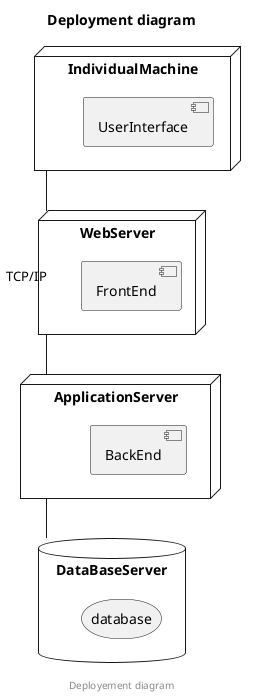 @startuml
'DOCUMENTATION
'PLANTUML : https://plantuml.com/fr/deployment-diagram
'WHAT'S A DEPLOYEMENT DIAGRAM : https://www.lucidchart.com/pages/fr/diagramme-de-deploiement-uml
title Deployment diagram
center footer Deployement diagram

database DataBaseServer as DB{
    storage database
}

node ApplicationServer as AS{
    component BackEnd

}

node WebServer as WS {
    component FrontEnd
}

node IndividualMachine as IM{
    component UserInterface
}


IM -- "TCP/IP" WS
WS -- AS

'AS -[#red,dashed,thickness=4]- IM : TCP/IP
AS -- DB

@enduml